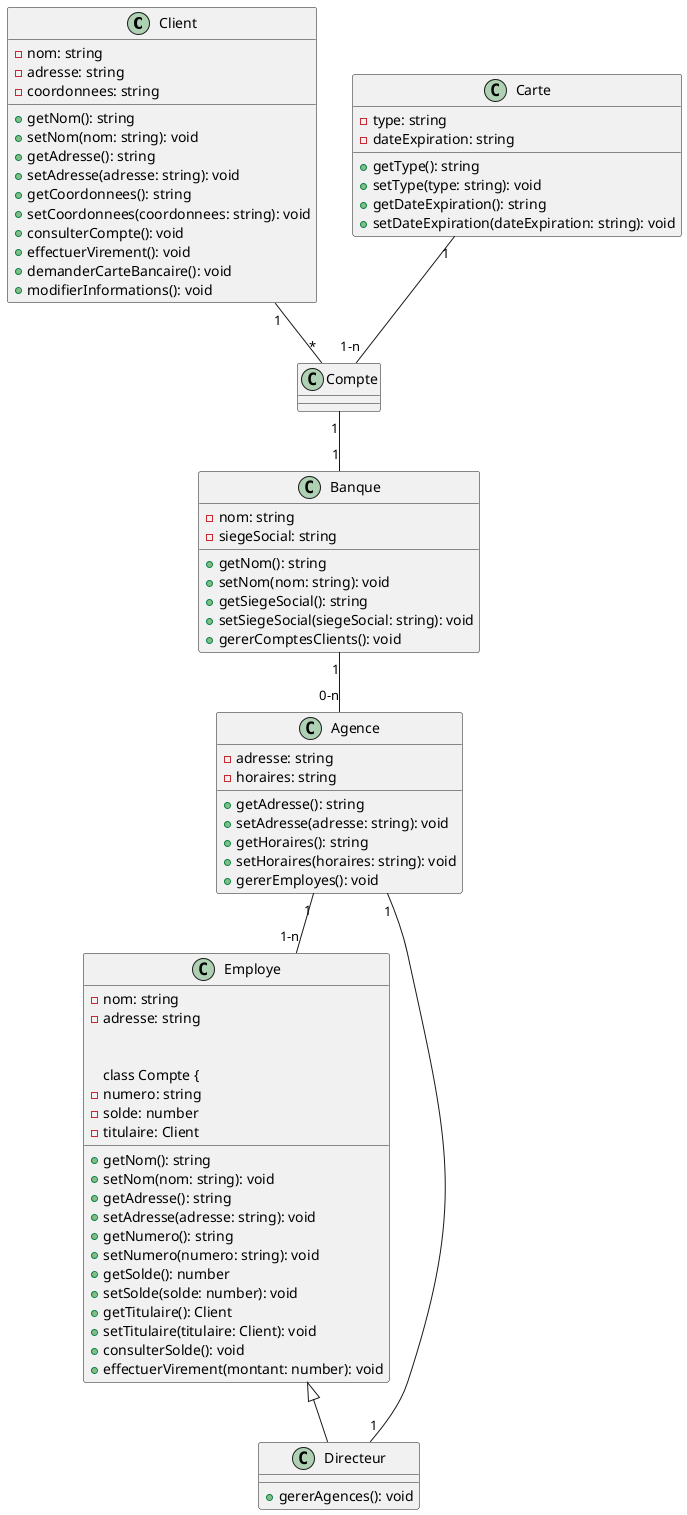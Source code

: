 @startuml

class Client {
  - nom: string
  - adresse: string
  - coordonnees: string
  + getNom(): string
  + setNom(nom: string): void
  + getAdresse(): string
  + setAdresse(adresse: string): void
  + getCoordonnees(): string
  + setCoordonnees(coordonnees: string): void
  + consulterCompte(): void
  + effectuerVirement(): void
  + demanderCarteBancaire(): void
  + modifierInformations(): void
}

class Banque {
  - nom: string
  - siegeSocial: string
  + getNom(): string
  + setNom(nom: string): void
  + getSiegeSocial(): string
  + setSiegeSocial(siegeSocial: string): void
  + gererComptesClients(): void
}

class Agence {
  - adresse: string
  - horaires: string
  + getAdresse(): string
  + setAdresse(adresse: string): void
  + getHoraires(): string
  + setHoraires(horaires: string): void
  + gererEmployes(): void
}

class Employe {
  - nom: string
  - adresse: string
  + getNom(): string
  + setNom(nom: string): void
  + getAdresse(): string
  + setAdresse(adresse: string): void


class Compte {
  - numero: string
  - solde: number
  - titulaire: Client
  + getNumero(): string
  + setNumero(numero: string): void
  + getSolde(): number
  + setSolde(solde: number): void
  + getTitulaire(): Client
  + setTitulaire(titulaire: Client): void
  + consulterSolde(): void
  + effectuerVirement(montant: number): void
}


class Carte {
  - type: string
  - dateExpiration: string
  + getType(): string
  + setType(type: string): void
  + getDateExpiration(): string
  + setDateExpiration(dateExpiration: string): void
}

class Directeur extends Employe {
  + gererAgences(): void
}



Client "1" -- "*" Compte
Compte "1" -- "1" Banque
Banque "1" -- "0-n" Agence
Agence "1" -- "1-n" Employe
Agence "1" -- "1" Directeur
Carte "1" -- "1-n" Compte

@enduml
